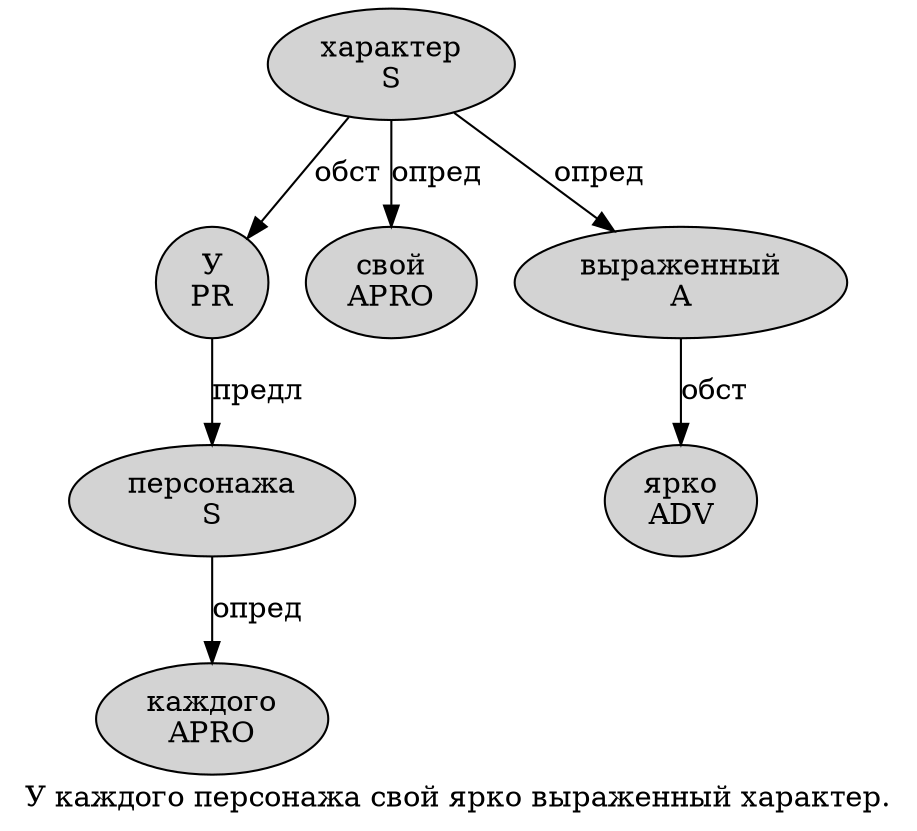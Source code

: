 digraph SENTENCE_1380 {
	graph [label="У каждого персонажа свой ярко выраженный характер."]
	node [style=filled]
		0 [label="У
PR" color="" fillcolor=lightgray penwidth=1 shape=ellipse]
		1 [label="каждого
APRO" color="" fillcolor=lightgray penwidth=1 shape=ellipse]
		2 [label="персонажа
S" color="" fillcolor=lightgray penwidth=1 shape=ellipse]
		3 [label="свой
APRO" color="" fillcolor=lightgray penwidth=1 shape=ellipse]
		4 [label="ярко
ADV" color="" fillcolor=lightgray penwidth=1 shape=ellipse]
		5 [label="выраженный
A" color="" fillcolor=lightgray penwidth=1 shape=ellipse]
		6 [label="характер
S" color="" fillcolor=lightgray penwidth=1 shape=ellipse]
			0 -> 2 [label="предл"]
			2 -> 1 [label="опред"]
			5 -> 4 [label="обст"]
			6 -> 0 [label="обст"]
			6 -> 3 [label="опред"]
			6 -> 5 [label="опред"]
}